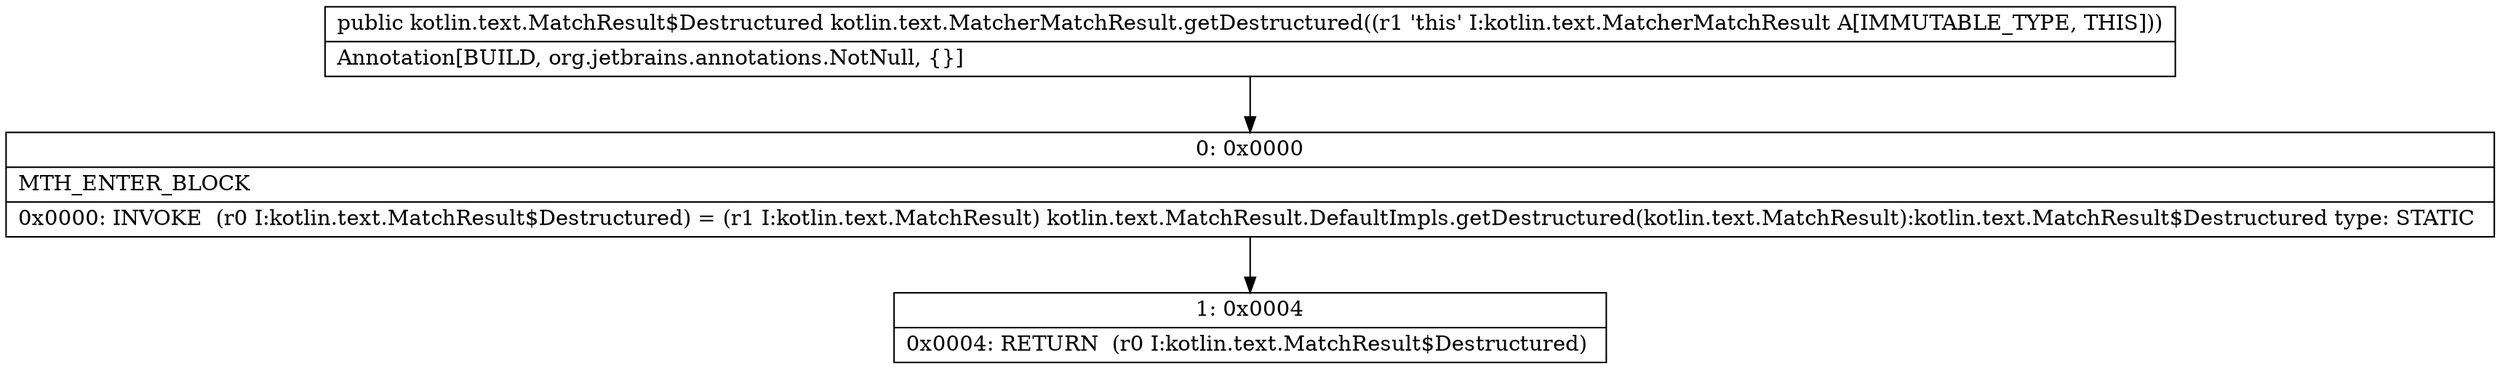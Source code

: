 digraph "CFG forkotlin.text.MatcherMatchResult.getDestructured()Lkotlin\/text\/MatchResult$Destructured;" {
Node_0 [shape=record,label="{0\:\ 0x0000|MTH_ENTER_BLOCK\l|0x0000: INVOKE  (r0 I:kotlin.text.MatchResult$Destructured) = (r1 I:kotlin.text.MatchResult) kotlin.text.MatchResult.DefaultImpls.getDestructured(kotlin.text.MatchResult):kotlin.text.MatchResult$Destructured type: STATIC \l}"];
Node_1 [shape=record,label="{1\:\ 0x0004|0x0004: RETURN  (r0 I:kotlin.text.MatchResult$Destructured) \l}"];
MethodNode[shape=record,label="{public kotlin.text.MatchResult$Destructured kotlin.text.MatcherMatchResult.getDestructured((r1 'this' I:kotlin.text.MatcherMatchResult A[IMMUTABLE_TYPE, THIS]))  | Annotation[BUILD, org.jetbrains.annotations.NotNull, \{\}]\l}"];
MethodNode -> Node_0;
Node_0 -> Node_1;
}

